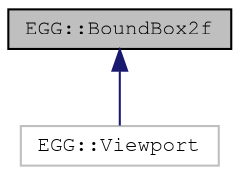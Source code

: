 digraph "EGG::BoundBox2f"
{
 // LATEX_PDF_SIZE
  edge [fontname="FreeMono",fontsize="10",labelfontname="FreeMono",labelfontsize="10"];
  node [fontname="FreeMono",fontsize="10",shape=record];
  Node1 [label="EGG::BoundBox2f",height=0.2,width=0.4,color="black", fillcolor="grey75", style="filled", fontcolor="black",tooltip=" "];
  Node1 -> Node2 [dir="back",color="midnightblue",fontsize="10",style="solid",fontname="FreeMono"];
  Node2 [label="EGG::Viewport",height=0.2,width=0.4,color="grey75", fillcolor="white", style="filled",URL="$class_e_g_g_1_1_viewport.html",tooltip=" "];
}
